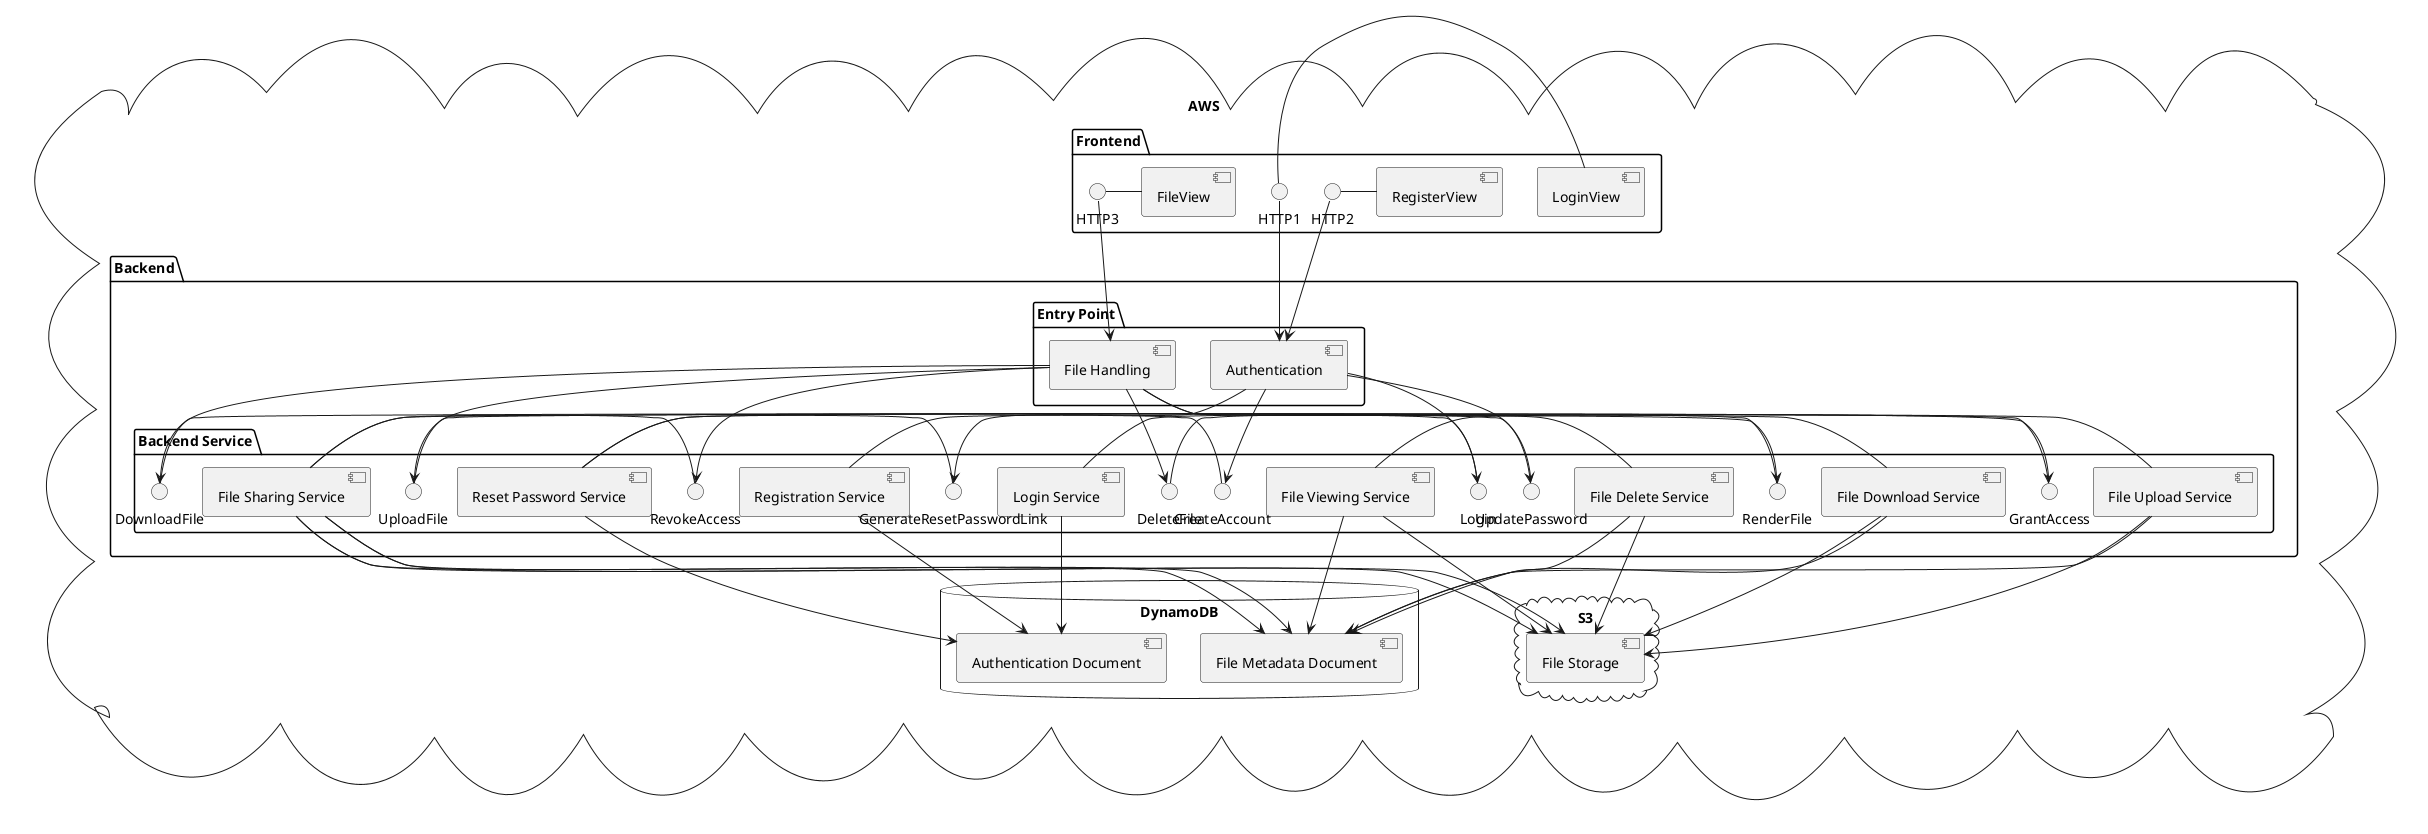 @startuml Architecture Diagram
cloud "AWS" {

    database "DynamoDB" {
        [Authentication Document]
        [File Metadata Document]
    }

    cloud "S3" {
        [File Storage]
    }

    package "Backend" {
    
        package "Backend Service" {
            [Login Service]
            [Registration Service]
            [Reset Password Service]
            [File Sharing Service]
            [File Viewing Service]
            [File Upload Service]
            [File Download Service]
            [File Delete Service]

            Login - [Login Service]
            CreateAccount - [Registration Service]
            UpdatePassword - [Reset Password Service]
            GenerateResetPasswordLink - [Reset Password Service]
            GrantAccess - [File Sharing Service]
            RevokeAccess - [File Sharing Service]
            UploadFile - [File Upload Service]
            DownloadFile - [File Download Service]
            DeleteFile - [File Delete Service]
            RenderFile - [File Viewing Service]

            [File Sharing Service] --> [File Storage]
            [File Sharing Service] --> [File Storage]
            [File Upload Service] --> [File Storage]
            [File Download Service] --> [File Storage]
            [File Delete Service] --> [File Storage]
            [File Viewing Service] --> [File Storage]

            [File Sharing Service] --> [File Metadata Document]
            [File Sharing Service] --> [File Metadata Document]
            [File Upload Service] --> [File Metadata Document]
            [File Download Service] --> [File Metadata Document]
            [File Delete Service] --> [File Metadata Document]
            [File Viewing Service] --> [File Metadata Document]

            [Login Service] --> [Authentication Document]
            [Registration Service] --> [Authentication Document]
            [Reset Password Service] --> [Authentication Document]

        }

        package "Entry Point" {
            [Authentication]
            [File Handling]

            [Authentication] --> Login
            [Authentication] --> CreateAccount
            [Authentication] --> UpdatePassword
            [Authentication] --> GenerateResetPasswordLink
            [File Handling] --> GrantAccess 
            [File Handling] --> RevokeAccess 
            [File Handling] --> UploadFile 
            [File Handling] --> DownloadFile 
            [File Handling] --> DeleteFile 
            [File Handling] --> RenderFile 
        }
    }

    package "Frontend" {
        [LoginView]
        HTTP1 - LoginView

        [RegisterView]
        HTTP2 - RegisterView

        [FileView]
        HTTP3 - FileView
    }

    HTTP1 --> [Authentication]
    HTTP2 --> [Authentication]
    HTTP3 --> [File Handling]
}
@enduml